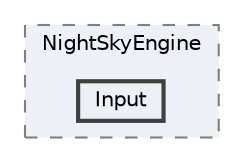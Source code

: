 digraph "C:/Users/wistf/Unreal Projects/NightSkyEngine/Source/NightSkyEngine/Input"
{
 // LATEX_PDF_SIZE
  bgcolor="transparent";
  edge [fontname=Helvetica,fontsize=10,labelfontname=Helvetica,labelfontsize=10];
  node [fontname=Helvetica,fontsize=10,shape=box,height=0.2,width=0.4];
  compound=true
  subgraph clusterdir_7e16cbedfcbff2814f4a9d01926cca81 {
    graph [ bgcolor="#edf0f7", pencolor="grey50", label="NightSkyEngine", fontname=Helvetica,fontsize=10 style="filled,dashed", URL="dir_7e16cbedfcbff2814f4a9d01926cca81.html",tooltip=""]
  dir_f540ad64a8634fda4aa481c236063e56 [label="Input", fillcolor="#edf0f7", color="grey25", style="filled,bold", URL="dir_f540ad64a8634fda4aa481c236063e56.html",tooltip=""];
  }
}
